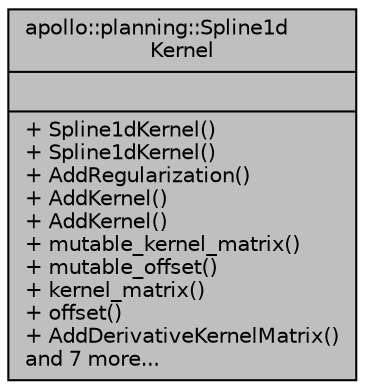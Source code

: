 digraph "apollo::planning::Spline1dKernel"
{
  edge [fontname="Helvetica",fontsize="10",labelfontname="Helvetica",labelfontsize="10"];
  node [fontname="Helvetica",fontsize="10",shape=record];
  Node1 [label="{apollo::planning::Spline1d\lKernel\n||+ Spline1dKernel()\l+ Spline1dKernel()\l+ AddRegularization()\l+ AddKernel()\l+ AddKernel()\l+ mutable_kernel_matrix()\l+ mutable_offset()\l+ kernel_matrix()\l+ offset()\l+ AddDerivativeKernelMatrix()\land 7 more...\l}",height=0.2,width=0.4,color="black", fillcolor="grey75", style="filled" fontcolor="black"];
}
